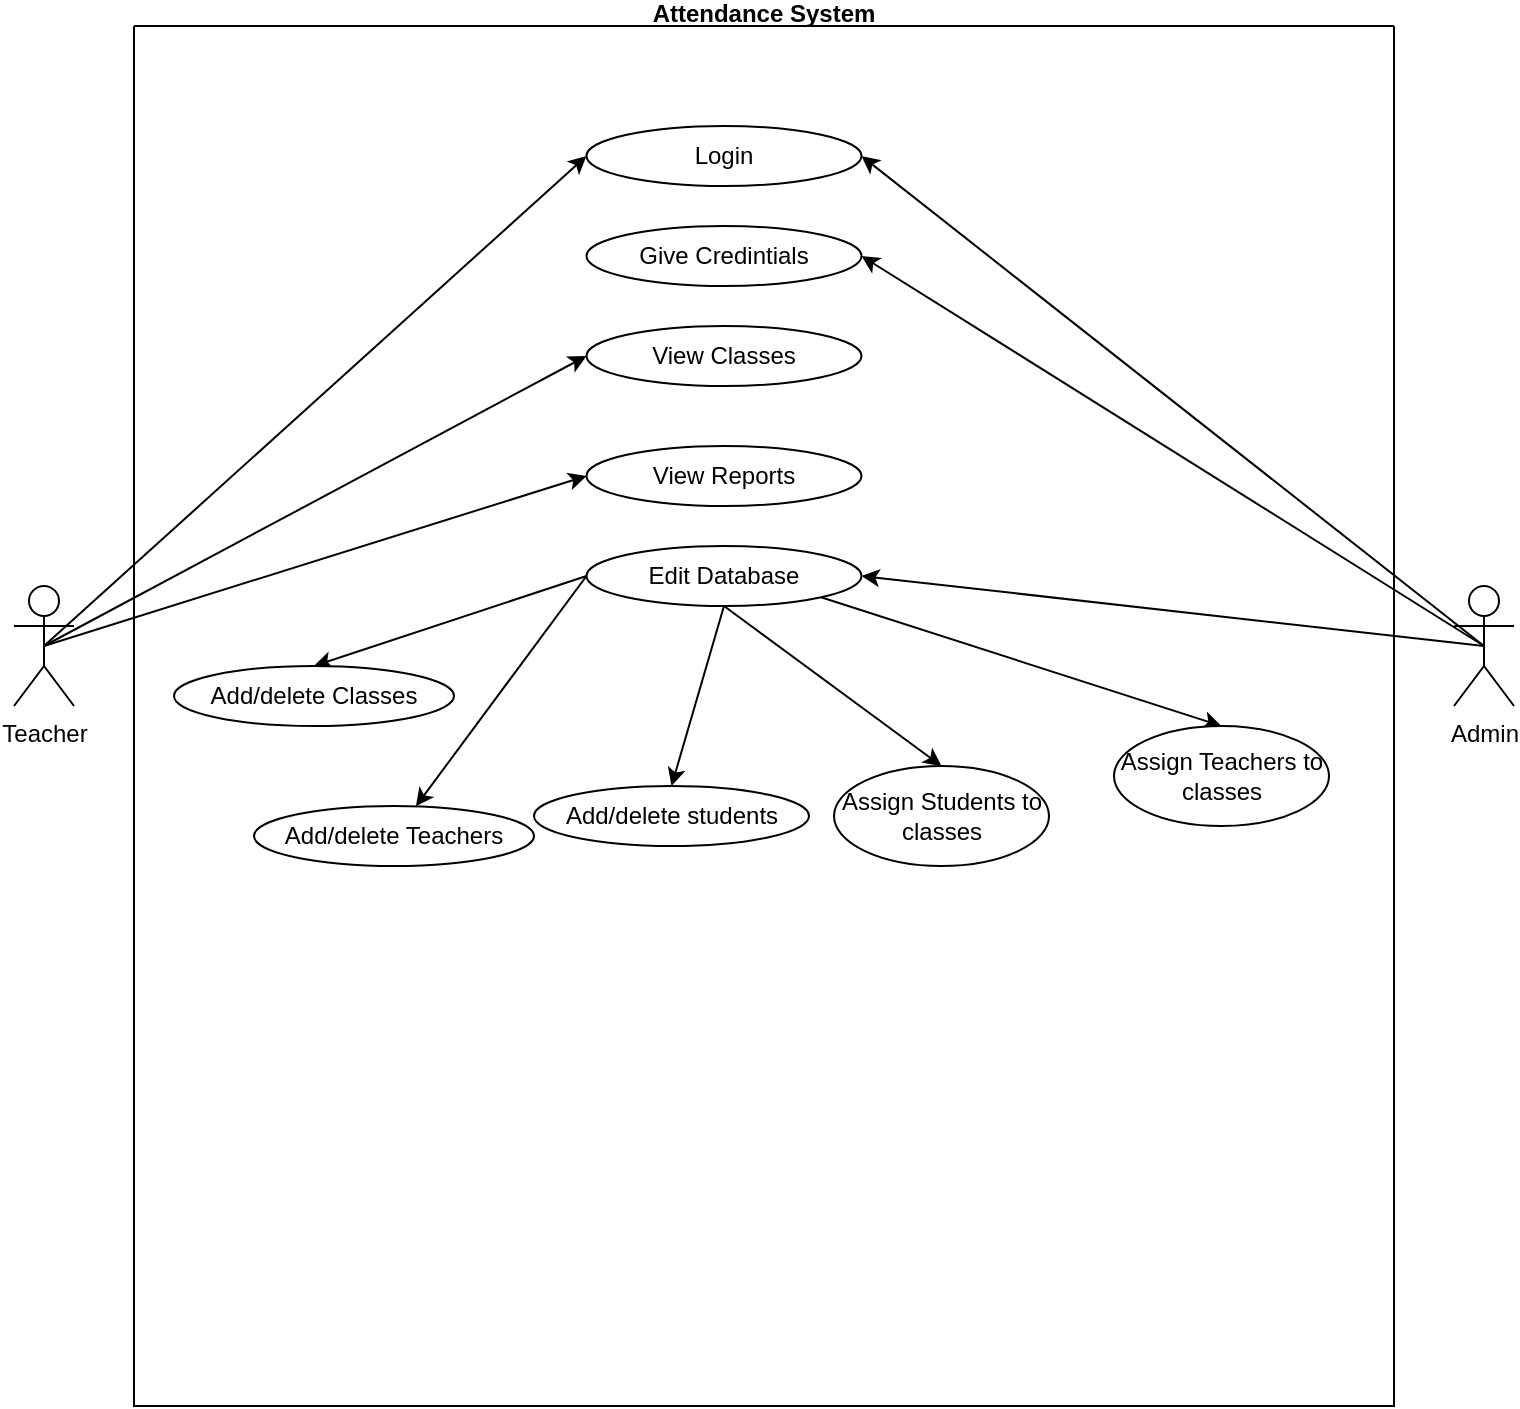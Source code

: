 <mxfile version="23.1.5" type="device">
  <diagram name="Page-1" id="ABgewt7J01s91cYGauXG">
    <mxGraphModel dx="848" dy="521" grid="1" gridSize="10" guides="1" tooltips="1" connect="1" arrows="1" fold="1" page="1" pageScale="1" pageWidth="3300" pageHeight="4681" math="0" shadow="0">
      <root>
        <mxCell id="0" />
        <mxCell id="1" parent="0" />
        <mxCell id="q_0qz1a4ClDojRbCBRkg-11" style="rounded=0;orthogonalLoop=1;jettySize=auto;html=1;exitX=0.5;exitY=0.5;exitDx=0;exitDy=0;exitPerimeter=0;entryX=0;entryY=0.5;entryDx=0;entryDy=0;" edge="1" parent="1" source="q_0qz1a4ClDojRbCBRkg-1" target="q_0qz1a4ClDojRbCBRkg-10">
          <mxGeometry relative="1" as="geometry" />
        </mxCell>
        <mxCell id="q_0qz1a4ClDojRbCBRkg-17" style="rounded=0;orthogonalLoop=1;jettySize=auto;html=1;exitX=0.5;exitY=0.5;exitDx=0;exitDy=0;exitPerimeter=0;entryX=0;entryY=0.5;entryDx=0;entryDy=0;" edge="1" parent="1" source="q_0qz1a4ClDojRbCBRkg-1" target="q_0qz1a4ClDojRbCBRkg-16">
          <mxGeometry relative="1" as="geometry" />
        </mxCell>
        <mxCell id="q_0qz1a4ClDojRbCBRkg-18" style="rounded=0;orthogonalLoop=1;jettySize=auto;html=1;exitX=0.5;exitY=0.5;exitDx=0;exitDy=0;exitPerimeter=0;entryX=0;entryY=0.5;entryDx=0;entryDy=0;" edge="1" parent="1" source="q_0qz1a4ClDojRbCBRkg-1" target="q_0qz1a4ClDojRbCBRkg-15">
          <mxGeometry relative="1" as="geometry" />
        </mxCell>
        <mxCell id="q_0qz1a4ClDojRbCBRkg-1" value="Teacher" style="shape=umlActor;verticalLabelPosition=bottom;verticalAlign=top;html=1;outlineConnect=0;" vertex="1" parent="1">
          <mxGeometry x="170" y="440" width="30" height="60" as="geometry" />
        </mxCell>
        <mxCell id="q_0qz1a4ClDojRbCBRkg-12" style="rounded=0;orthogonalLoop=1;jettySize=auto;html=1;exitX=0.5;exitY=0.5;exitDx=0;exitDy=0;exitPerimeter=0;entryX=1;entryY=0.5;entryDx=0;entryDy=0;" edge="1" parent="1" source="q_0qz1a4ClDojRbCBRkg-2" target="q_0qz1a4ClDojRbCBRkg-10">
          <mxGeometry relative="1" as="geometry" />
        </mxCell>
        <mxCell id="q_0qz1a4ClDojRbCBRkg-14" style="rounded=0;orthogonalLoop=1;jettySize=auto;html=1;exitX=0.5;exitY=0.5;exitDx=0;exitDy=0;exitPerimeter=0;entryX=1;entryY=0.5;entryDx=0;entryDy=0;" edge="1" parent="1" source="q_0qz1a4ClDojRbCBRkg-2" target="q_0qz1a4ClDojRbCBRkg-13">
          <mxGeometry relative="1" as="geometry" />
        </mxCell>
        <mxCell id="q_0qz1a4ClDojRbCBRkg-21" style="rounded=0;orthogonalLoop=1;jettySize=auto;html=1;exitX=0.5;exitY=0.5;exitDx=0;exitDy=0;exitPerimeter=0;entryX=1;entryY=0.5;entryDx=0;entryDy=0;" edge="1" parent="1" source="q_0qz1a4ClDojRbCBRkg-2" target="q_0qz1a4ClDojRbCBRkg-19">
          <mxGeometry relative="1" as="geometry" />
        </mxCell>
        <mxCell id="q_0qz1a4ClDojRbCBRkg-2" value="Admin" style="shape=umlActor;verticalLabelPosition=bottom;verticalAlign=top;html=1;outlineConnect=0;" vertex="1" parent="1">
          <mxGeometry x="890" y="440" width="30" height="60" as="geometry" />
        </mxCell>
        <mxCell id="q_0qz1a4ClDojRbCBRkg-9" value="Attendance System&#xa;" style="swimlane;startSize=0;" vertex="1" parent="1">
          <mxGeometry x="230" y="160" width="630" height="690" as="geometry" />
        </mxCell>
        <mxCell id="q_0qz1a4ClDojRbCBRkg-10" value="Login" style="ellipse;whiteSpace=wrap;html=1;" vertex="1" parent="q_0qz1a4ClDojRbCBRkg-9">
          <mxGeometry x="226.25" y="50" width="137.5" height="30" as="geometry" />
        </mxCell>
        <mxCell id="q_0qz1a4ClDojRbCBRkg-13" value="Give Credintials" style="ellipse;whiteSpace=wrap;html=1;" vertex="1" parent="q_0qz1a4ClDojRbCBRkg-9">
          <mxGeometry x="226.25" y="100" width="137.5" height="30" as="geometry" />
        </mxCell>
        <mxCell id="q_0qz1a4ClDojRbCBRkg-15" value="View Classes" style="ellipse;whiteSpace=wrap;html=1;" vertex="1" parent="q_0qz1a4ClDojRbCBRkg-9">
          <mxGeometry x="226.25" y="150" width="137.5" height="30" as="geometry" />
        </mxCell>
        <mxCell id="q_0qz1a4ClDojRbCBRkg-16" value="View Reports" style="ellipse;whiteSpace=wrap;html=1;" vertex="1" parent="q_0qz1a4ClDojRbCBRkg-9">
          <mxGeometry x="226.25" y="210" width="137.5" height="30" as="geometry" />
        </mxCell>
        <mxCell id="q_0qz1a4ClDojRbCBRkg-26" style="rounded=0;orthogonalLoop=1;jettySize=auto;html=1;exitX=0.5;exitY=1;exitDx=0;exitDy=0;entryX=0.5;entryY=0;entryDx=0;entryDy=0;" edge="1" parent="q_0qz1a4ClDojRbCBRkg-9" source="q_0qz1a4ClDojRbCBRkg-19" target="q_0qz1a4ClDojRbCBRkg-23">
          <mxGeometry relative="1" as="geometry" />
        </mxCell>
        <mxCell id="q_0qz1a4ClDojRbCBRkg-30" style="rounded=0;orthogonalLoop=1;jettySize=auto;html=1;exitX=0;exitY=0.5;exitDx=0;exitDy=0;entryX=0.5;entryY=0;entryDx=0;entryDy=0;" edge="1" parent="q_0qz1a4ClDojRbCBRkg-9" source="q_0qz1a4ClDojRbCBRkg-19" target="q_0qz1a4ClDojRbCBRkg-29">
          <mxGeometry relative="1" as="geometry" />
        </mxCell>
        <mxCell id="q_0qz1a4ClDojRbCBRkg-32" style="rounded=0;orthogonalLoop=1;jettySize=auto;html=1;exitX=1;exitY=1;exitDx=0;exitDy=0;entryX=0.5;entryY=0;entryDx=0;entryDy=0;" edge="1" parent="q_0qz1a4ClDojRbCBRkg-9" source="q_0qz1a4ClDojRbCBRkg-19" target="q_0qz1a4ClDojRbCBRkg-31">
          <mxGeometry relative="1" as="geometry" />
        </mxCell>
        <mxCell id="q_0qz1a4ClDojRbCBRkg-36" style="rounded=0;orthogonalLoop=1;jettySize=auto;html=1;exitX=0.5;exitY=1;exitDx=0;exitDy=0;entryX=0.5;entryY=0;entryDx=0;entryDy=0;" edge="1" parent="q_0qz1a4ClDojRbCBRkg-9" source="q_0qz1a4ClDojRbCBRkg-19" target="q_0qz1a4ClDojRbCBRkg-35">
          <mxGeometry relative="1" as="geometry" />
        </mxCell>
        <mxCell id="q_0qz1a4ClDojRbCBRkg-38" style="rounded=0;orthogonalLoop=1;jettySize=auto;html=1;exitX=0;exitY=0.5;exitDx=0;exitDy=0;" edge="1" parent="q_0qz1a4ClDojRbCBRkg-9" source="q_0qz1a4ClDojRbCBRkg-19" target="q_0qz1a4ClDojRbCBRkg-37">
          <mxGeometry relative="1" as="geometry" />
        </mxCell>
        <mxCell id="q_0qz1a4ClDojRbCBRkg-19" value="Edit&amp;nbsp;Database" style="ellipse;whiteSpace=wrap;html=1;" vertex="1" parent="q_0qz1a4ClDojRbCBRkg-9">
          <mxGeometry x="226.25" y="260" width="137.5" height="30" as="geometry" />
        </mxCell>
        <mxCell id="q_0qz1a4ClDojRbCBRkg-23" value="Add/delete students" style="ellipse;whiteSpace=wrap;html=1;" vertex="1" parent="q_0qz1a4ClDojRbCBRkg-9">
          <mxGeometry x="200" y="380" width="137.5" height="30" as="geometry" />
        </mxCell>
        <mxCell id="q_0qz1a4ClDojRbCBRkg-29" value="Add/delete Classes" style="ellipse;whiteSpace=wrap;html=1;" vertex="1" parent="q_0qz1a4ClDojRbCBRkg-9">
          <mxGeometry x="20" y="320" width="140" height="30" as="geometry" />
        </mxCell>
        <mxCell id="q_0qz1a4ClDojRbCBRkg-31" value="Assign Teachers to classes" style="ellipse;whiteSpace=wrap;html=1;" vertex="1" parent="q_0qz1a4ClDojRbCBRkg-9">
          <mxGeometry x="490" y="350" width="107.5" height="50" as="geometry" />
        </mxCell>
        <mxCell id="q_0qz1a4ClDojRbCBRkg-35" value="Assign Students to classes" style="ellipse;whiteSpace=wrap;html=1;" vertex="1" parent="q_0qz1a4ClDojRbCBRkg-9">
          <mxGeometry x="350" y="370" width="107.5" height="50" as="geometry" />
        </mxCell>
        <mxCell id="q_0qz1a4ClDojRbCBRkg-37" value="Add/delete Teachers" style="ellipse;whiteSpace=wrap;html=1;" vertex="1" parent="q_0qz1a4ClDojRbCBRkg-9">
          <mxGeometry x="60" y="390" width="140" height="30" as="geometry" />
        </mxCell>
      </root>
    </mxGraphModel>
  </diagram>
</mxfile>
